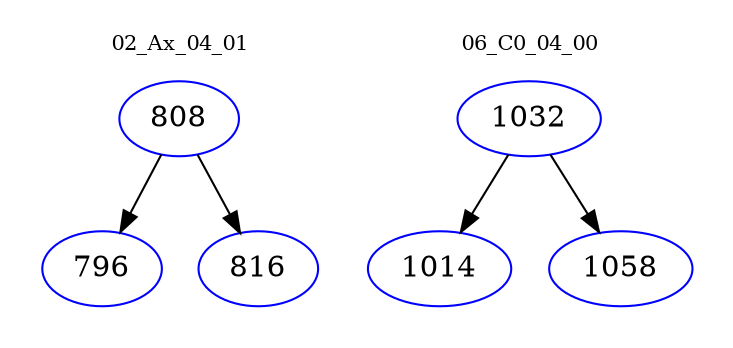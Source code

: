 digraph{
subgraph cluster_0 {
color = white
label = "02_Ax_04_01";
fontsize=10;
T0_808 [label="808", color="blue"]
T0_808 -> T0_796 [color="black"]
T0_796 [label="796", color="blue"]
T0_808 -> T0_816 [color="black"]
T0_816 [label="816", color="blue"]
}
subgraph cluster_1 {
color = white
label = "06_C0_04_00";
fontsize=10;
T1_1032 [label="1032", color="blue"]
T1_1032 -> T1_1014 [color="black"]
T1_1014 [label="1014", color="blue"]
T1_1032 -> T1_1058 [color="black"]
T1_1058 [label="1058", color="blue"]
}
}
